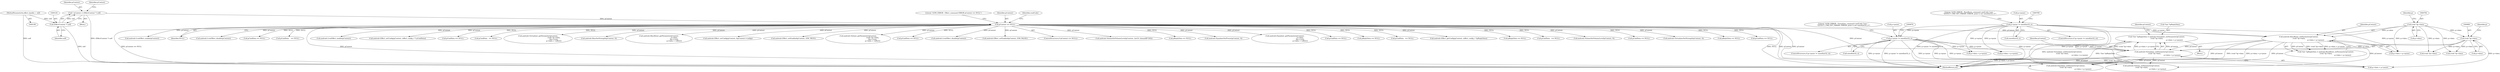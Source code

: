 digraph "0_Android_aeea52da00d210587fb3ed895de3d5f2e0264c88_4@integer" {
"1000873" [label="(Call,*(int *)pReplyData = android::Virtualizer_setParameter(pContext,\n (void *)p->data,\n                                                                       p->data + p->psize))"];
"1000878" [label="(Call,android::Virtualizer_setParameter(pContext,\n (void *)p->data,\n                                                                       p->data + p->psize))"];
"1000791" [label="(Call,android::BassBoost_setParameter(pContext,\n (void *)p->data,\n                                                                    p->data + p->psize))"];
"1000152" [label="(Call,pContext == NULL)"];
"1000117" [label="(Call,* pContext = (EffectContext *) self)"];
"1000119" [label="(Call,(EffectContext *) self)"];
"1000109" [label="(MethodParameterIn,effect_handle_t  self)"];
"1000793" [label="(Call,(void *)p->data)"];
"1000774" [label="(Call,p->psize != sizeof(int32_t))"];
"1000880" [label="(Call,(void *)p->data)"];
"1000861" [label="(Call,p->psize != sizeof(int32_t))"];
"1000869" [label="(Literal,\"\tLVM_ERROR : Virtualizer_command cmdCode Case: \"\n \"EFFECT_CMD_SET_PARAM: ERROR, psize is not sizeof(int32_t)\")"];
"1000782" [label="(Literal,\"\tLVM_ERROR : BassBoost_command cmdCode Case: \"\n \"EFFECT_CMD_SET_PARAM: ERROR, psize is not sizeof(int32_t)\")"];
"1000792" [label="(Identifier,pContext)"];
"1000115" [label="(Block,)"];
"1000811" [label="(Block,)"];
"1001162" [label="(Call,android::LvmEffect_enable(pContext))"];
"1000267" [label="(Call,android::Effect_setConfig(pContext, (effect_config_t *) pCmdData))"];
"1000315" [label="(Call,pCmdData == NULL)"];
"1000945" [label="(Call,p->data + p->psize)"];
"1000861" [label="(Call,p->psize != sizeof(int32_t))"];
"1000774" [label="(Call,p->psize != sizeof(int32_t))"];
"1000738" [label="(Call,pCmdData   == NULL)"];
"1000885" [label="(Call,p->data + p->psize)"];
"1000887" [label="(Identifier,p)"];
"1000487" [label="(Call,android::Virtualizer_getParameter(pContext,\n                                                               (void *)p->data,\n                                                               &p->vsize,\n                                                               p->data + voffset))"];
"1000940" [label="(Call,(void *)p->data)"];
"1000197" [label="(Call,android::BassSetStrength(pContext, 0))"];
"1000152" [label="(Call,pContext == NULL)"];
"1000119" [label="(Call,(EffectContext *) self)"];
"1000384" [label="(Call,android::BassBoost_getParameter(pContext,\n                                                             p->data,\n                                                             &p->vsize,\n                                                             p->data + voffset))"];
"1000297" [label="(Call,android::Effect_setConfig(pContext, &pContext->config))"];
"1001037" [label="(Call,android::Effect_setEnabled(pContext, LVM_TRUE))"];
"1000699" [label="(Call,android::Volume_getParameter(pContext,\n                                                          (void *)p->data,\n                                                          &p->vsize,\n                                                          p->data + voffset))"];
"1001005" [label="(Call,p->data + p->psize)"];
"1000901" [label="(Call,pCmdData == NULL)"];
"1001130" [label="(Call,android::LvmEffect_disable(pContext))"];
"1000121" [label="(Identifier,self)"];
"1000162" [label="(Identifier,cmdCode)"];
"1000786" [label="(Call,*(int *)pReplyData = android::BassBoost_setParameter(pContext,\n (void *)p->data,\n                                                                    p->data + p->psize))"];
"1001063" [label="(Call,android::Effect_setEnabled(pContext, LVM_FALSE))"];
"1000798" [label="(Call,p->data + p->psize)"];
"1000151" [label="(ControlStructure,if (pContext == NULL))"];
"1001364" [label="(Call,android::VolumeSetVolumeLevel(pContext, (int16_t)(maxdB*100)))"];
"1001044" [label="(Call,pReplyData == NULL)"];
"1000217" [label="(Call,android::EqualizerSetPreset(pContext, 0))"];
"1000594" [label="(Call,android::Equalizer_getParameter(pContext,\n                                                             p->data,\n                                                             &p->vsize,\n                                                             p->data + voffset))"];
"1000157" [label="(Literal,\"\tLVM_ERROR : Effect_command ERROR pContext == NULL\")"];
"1000778" [label="(Call,sizeof(int32_t))"];
"1000523" [label="(Call,pCmdData == NULL)"];
"1000276" [label="(Call,pReplyData == NULL)"];
"1000814" [label="(Call,pCmdData   == NULL)"];
"1000290" [label="(Call,android::Effect_getConfig(pContext, (effect_config_t *)pReplyData))"];
"1000895" [label="(Identifier,pContext)"];
"1000860" [label="(ControlStructure,if (p->psize != sizeof(int32_t)))"];
"1000773" [label="(ControlStructure,if (p->psize != sizeof(int32_t)))"];
"1000167" [label="(Call,pReplyData == NULL)"];
"1000800" [label="(Identifier,p)"];
"1000961" [label="(Call,pCmdData   == NULL)"];
"1000232" [label="(Call,android::VolumeSetVolumeLevel(pContext, 0))"];
"1000878" [label="(Call,android::Virtualizer_setParameter(pContext,\n (void *)p->data,\n                                                                       p->data + p->psize))"];
"1000109" [label="(MethodParameterIn,effect_handle_t  self)"];
"1000862" [label="(Call,p->psize)"];
"1000118" [label="(Identifier,pContext)"];
"1000874" [label="(Call,*(int *)pReplyData)"];
"1000418" [label="(Call,pCmdData == NULL)"];
"1000873" [label="(Call,*(int *)pReplyData = android::Virtualizer_setParameter(pContext,\n (void *)p->data,\n                                                                       p->data + p->psize))"];
"1000938" [label="(Call,android::Equalizer_setParameter(pContext,\n (void *)p->data,\n                                                                     p->data + p->psize))"];
"1000207" [label="(Call,android::VirtualizerSetStrength(pContext, 0))"];
"1000865" [label="(Call,sizeof(int32_t))"];
"1000775" [label="(Call,p->psize)"];
"1000126" [label="(Identifier,pContext)"];
"1000998" [label="(Call,android::Volume_setParameter(pContext,\n (void *)p->data,\n                                                                 p->data + p->psize))"];
"1000153" [label="(Identifier,pContext)"];
"1000117" [label="(Call,* pContext = (EffectContext *) self)"];
"1000880" [label="(Call,(void *)p->data)"];
"1000882" [label="(Call,p->data)"];
"1000793" [label="(Call,(void *)p->data)"];
"1001018" [label="(Call,pReplyData == NULL)"];
"1001288" [label="(Call,pCmdData == NULL)"];
"1001424" [label="(MethodReturn,int)"];
"1001248" [label="(Call,android::LvmEffect_enable(pContext))"];
"1000154" [label="(Identifier,NULL)"];
"1001216" [label="(Call,android::LvmEffect_disable(pContext))"];
"1000795" [label="(Call,p->data)"];
"1001000" [label="(Call,(void *)p->data)"];
"1000791" [label="(Call,android::BassBoost_setParameter(pContext,\n (void *)p->data,\n                                                                    p->data + p->psize))"];
"1000879" [label="(Identifier,pContext)"];
"1000628" [label="(Call,pCmdData == NULL)"];
"1000239" [label="(Call,pCmdData    == NULL)"];
"1000873" -> "1000811"  [label="AST: "];
"1000873" -> "1000878"  [label="CFG: "];
"1000874" -> "1000873"  [label="AST: "];
"1000878" -> "1000873"  [label="AST: "];
"1000895" -> "1000873"  [label="CFG: "];
"1000873" -> "1001424"  [label="DDG: android::Virtualizer_setParameter(pContext,\n (void *)p->data,\n                                                                       p->data + p->psize)"];
"1000873" -> "1001424"  [label="DDG: *(int *)pReplyData"];
"1000878" -> "1000873"  [label="DDG: pContext"];
"1000878" -> "1000873"  [label="DDG: (void *)p->data"];
"1000878" -> "1000873"  [label="DDG: p->data + p->psize"];
"1000878" -> "1000885"  [label="CFG: "];
"1000879" -> "1000878"  [label="AST: "];
"1000880" -> "1000878"  [label="AST: "];
"1000885" -> "1000878"  [label="AST: "];
"1000878" -> "1001424"  [label="DDG: p->data + p->psize"];
"1000878" -> "1001424"  [label="DDG: pContext"];
"1000878" -> "1001424"  [label="DDG: (void *)p->data"];
"1000791" -> "1000878"  [label="DDG: pContext"];
"1000152" -> "1000878"  [label="DDG: pContext"];
"1000880" -> "1000878"  [label="DDG: p->data"];
"1000861" -> "1000878"  [label="DDG: p->psize"];
"1000878" -> "1000938"  [label="DDG: pContext"];
"1000878" -> "1000998"  [label="DDG: pContext"];
"1000791" -> "1000786"  [label="AST: "];
"1000791" -> "1000798"  [label="CFG: "];
"1000792" -> "1000791"  [label="AST: "];
"1000793" -> "1000791"  [label="AST: "];
"1000798" -> "1000791"  [label="AST: "];
"1000786" -> "1000791"  [label="CFG: "];
"1000791" -> "1001424"  [label="DDG: pContext"];
"1000791" -> "1001424"  [label="DDG: (void *)p->data"];
"1000791" -> "1001424"  [label="DDG: p->data + p->psize"];
"1000791" -> "1000786"  [label="DDG: pContext"];
"1000791" -> "1000786"  [label="DDG: (void *)p->data"];
"1000791" -> "1000786"  [label="DDG: p->data + p->psize"];
"1000152" -> "1000791"  [label="DDG: pContext"];
"1000793" -> "1000791"  [label="DDG: p->data"];
"1000774" -> "1000791"  [label="DDG: p->psize"];
"1000791" -> "1000938"  [label="DDG: pContext"];
"1000791" -> "1000998"  [label="DDG: pContext"];
"1000152" -> "1000151"  [label="AST: "];
"1000152" -> "1000154"  [label="CFG: "];
"1000153" -> "1000152"  [label="AST: "];
"1000154" -> "1000152"  [label="AST: "];
"1000157" -> "1000152"  [label="CFG: "];
"1000162" -> "1000152"  [label="CFG: "];
"1000152" -> "1001424"  [label="DDG: pContext == NULL"];
"1000152" -> "1001424"  [label="DDG: pContext"];
"1000152" -> "1001424"  [label="DDG: NULL"];
"1000117" -> "1000152"  [label="DDG: pContext"];
"1000152" -> "1000167"  [label="DDG: NULL"];
"1000152" -> "1000197"  [label="DDG: pContext"];
"1000152" -> "1000207"  [label="DDG: pContext"];
"1000152" -> "1000217"  [label="DDG: pContext"];
"1000152" -> "1000232"  [label="DDG: pContext"];
"1000152" -> "1000239"  [label="DDG: NULL"];
"1000152" -> "1000267"  [label="DDG: pContext"];
"1000152" -> "1000276"  [label="DDG: NULL"];
"1000152" -> "1000290"  [label="DDG: pContext"];
"1000152" -> "1000297"  [label="DDG: pContext"];
"1000152" -> "1000315"  [label="DDG: NULL"];
"1000152" -> "1000384"  [label="DDG: pContext"];
"1000152" -> "1000418"  [label="DDG: NULL"];
"1000152" -> "1000487"  [label="DDG: pContext"];
"1000152" -> "1000523"  [label="DDG: NULL"];
"1000152" -> "1000594"  [label="DDG: pContext"];
"1000152" -> "1000628"  [label="DDG: NULL"];
"1000152" -> "1000699"  [label="DDG: pContext"];
"1000152" -> "1000738"  [label="DDG: NULL"];
"1000152" -> "1000814"  [label="DDG: NULL"];
"1000152" -> "1000901"  [label="DDG: NULL"];
"1000152" -> "1000938"  [label="DDG: pContext"];
"1000152" -> "1000961"  [label="DDG: NULL"];
"1000152" -> "1000998"  [label="DDG: pContext"];
"1000152" -> "1001018"  [label="DDG: NULL"];
"1000152" -> "1001037"  [label="DDG: pContext"];
"1000152" -> "1001044"  [label="DDG: NULL"];
"1000152" -> "1001063"  [label="DDG: pContext"];
"1000152" -> "1001130"  [label="DDG: pContext"];
"1000152" -> "1001162"  [label="DDG: pContext"];
"1000152" -> "1001216"  [label="DDG: pContext"];
"1000152" -> "1001248"  [label="DDG: pContext"];
"1000152" -> "1001288"  [label="DDG: NULL"];
"1000152" -> "1001364"  [label="DDG: pContext"];
"1000117" -> "1000115"  [label="AST: "];
"1000117" -> "1000119"  [label="CFG: "];
"1000118" -> "1000117"  [label="AST: "];
"1000119" -> "1000117"  [label="AST: "];
"1000126" -> "1000117"  [label="CFG: "];
"1000117" -> "1001424"  [label="DDG: (EffectContext *) self"];
"1000119" -> "1000117"  [label="DDG: self"];
"1000119" -> "1000121"  [label="CFG: "];
"1000120" -> "1000119"  [label="AST: "];
"1000121" -> "1000119"  [label="AST: "];
"1000119" -> "1001424"  [label="DDG: self"];
"1000109" -> "1000119"  [label="DDG: self"];
"1000109" -> "1000108"  [label="AST: "];
"1000109" -> "1001424"  [label="DDG: self"];
"1000793" -> "1000795"  [label="CFG: "];
"1000794" -> "1000793"  [label="AST: "];
"1000795" -> "1000793"  [label="AST: "];
"1000800" -> "1000793"  [label="CFG: "];
"1000793" -> "1000798"  [label="DDG: p->data"];
"1000793" -> "1000880"  [label="DDG: p->data"];
"1000793" -> "1000940"  [label="DDG: p->data"];
"1000793" -> "1001000"  [label="DDG: p->data"];
"1000774" -> "1000773"  [label="AST: "];
"1000774" -> "1000778"  [label="CFG: "];
"1000775" -> "1000774"  [label="AST: "];
"1000778" -> "1000774"  [label="AST: "];
"1000782" -> "1000774"  [label="CFG: "];
"1000789" -> "1000774"  [label="CFG: "];
"1000774" -> "1001424"  [label="DDG: p->psize != sizeof(int32_t)"];
"1000774" -> "1001424"  [label="DDG: p->psize"];
"1000774" -> "1000798"  [label="DDG: p->psize"];
"1000774" -> "1000861"  [label="DDG: p->psize"];
"1000774" -> "1000938"  [label="DDG: p->psize"];
"1000774" -> "1000945"  [label="DDG: p->psize"];
"1000774" -> "1000998"  [label="DDG: p->psize"];
"1000774" -> "1001005"  [label="DDG: p->psize"];
"1000880" -> "1000882"  [label="CFG: "];
"1000881" -> "1000880"  [label="AST: "];
"1000882" -> "1000880"  [label="AST: "];
"1000887" -> "1000880"  [label="CFG: "];
"1000880" -> "1000885"  [label="DDG: p->data"];
"1000880" -> "1000940"  [label="DDG: p->data"];
"1000880" -> "1001000"  [label="DDG: p->data"];
"1000861" -> "1000860"  [label="AST: "];
"1000861" -> "1000865"  [label="CFG: "];
"1000862" -> "1000861"  [label="AST: "];
"1000865" -> "1000861"  [label="AST: "];
"1000869" -> "1000861"  [label="CFG: "];
"1000876" -> "1000861"  [label="CFG: "];
"1000861" -> "1001424"  [label="DDG: p->psize"];
"1000861" -> "1001424"  [label="DDG: p->psize != sizeof(int32_t)"];
"1000861" -> "1000885"  [label="DDG: p->psize"];
"1000861" -> "1000938"  [label="DDG: p->psize"];
"1000861" -> "1000945"  [label="DDG: p->psize"];
"1000861" -> "1000998"  [label="DDG: p->psize"];
"1000861" -> "1001005"  [label="DDG: p->psize"];
}
